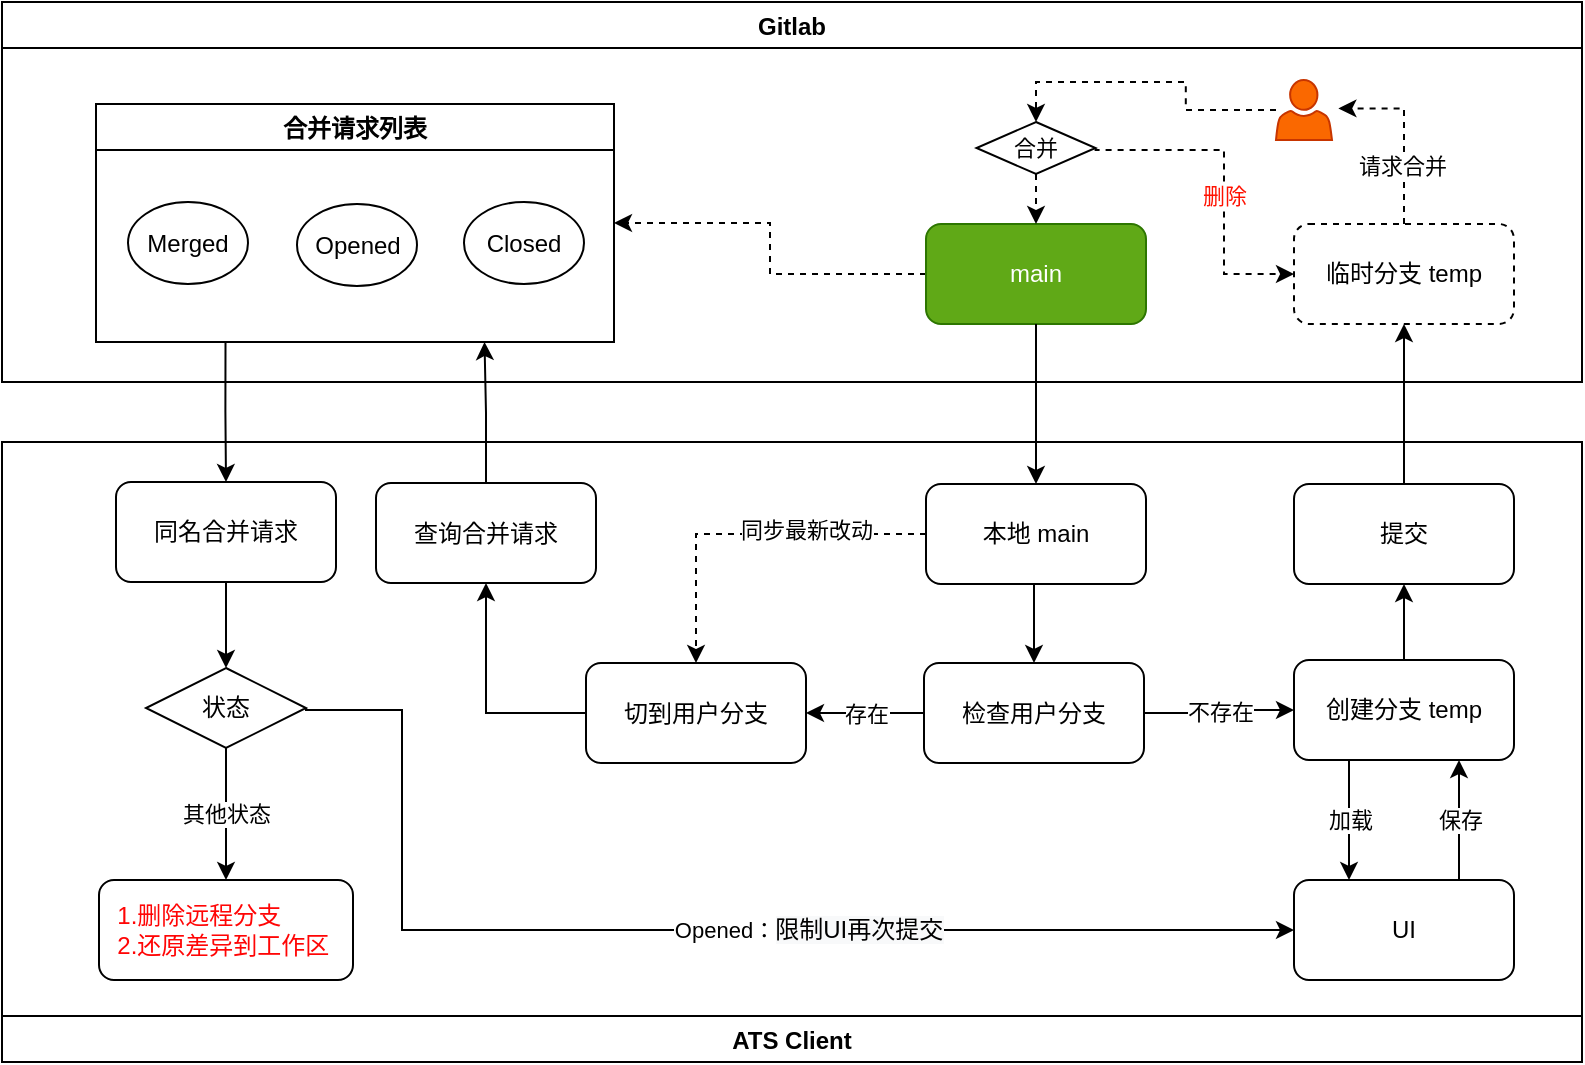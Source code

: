 <mxfile version="18.0.3" type="github">
  <diagram id="JWHZXMgrpeEiZYdzucM5" name="第 1 页">
    <mxGraphModel dx="2062" dy="762" grid="1" gridSize="10" guides="1" tooltips="1" connect="1" arrows="1" fold="1" page="1" pageScale="1" pageWidth="827" pageHeight="1169" math="0" shadow="0">
      <root>
        <mxCell id="0" />
        <mxCell id="1" parent="0" />
        <mxCell id="OzOOQE36SfWYD20R3lUw-1" value="Gitlab" style="swimlane;" parent="1" vertex="1">
          <mxGeometry x="19" y="40" width="790" height="190" as="geometry" />
        </mxCell>
        <mxCell id="OzOOQE36SfWYD20R3lUw-111" style="edgeStyle=orthogonalEdgeStyle;rounded=0;orthogonalLoop=1;jettySize=auto;html=1;exitX=0;exitY=0.5;exitDx=0;exitDy=0;entryX=1;entryY=0.5;entryDx=0;entryDy=0;dashed=1;fontColor=#000000;strokeColor=#000000;" parent="OzOOQE36SfWYD20R3lUw-1" source="OzOOQE36SfWYD20R3lUw-2" target="OzOOQE36SfWYD20R3lUw-106" edge="1">
          <mxGeometry relative="1" as="geometry" />
        </mxCell>
        <mxCell id="OzOOQE36SfWYD20R3lUw-2" value="main" style="rounded=1;whiteSpace=wrap;html=1;fillColor=#60a917;fontColor=#ffffff;strokeColor=#2D7600;" parent="OzOOQE36SfWYD20R3lUw-1" vertex="1">
          <mxGeometry x="462" y="111" width="110" height="50" as="geometry" />
        </mxCell>
        <mxCell id="OzOOQE36SfWYD20R3lUw-102" style="edgeStyle=orthogonalEdgeStyle;rounded=0;orthogonalLoop=1;jettySize=auto;html=1;exitX=0.5;exitY=0;exitDx=0;exitDy=0;entryX=1.114;entryY=0.473;entryDx=0;entryDy=0;entryPerimeter=0;dashed=1;fontColor=#000000;strokeColor=#000000;" parent="OzOOQE36SfWYD20R3lUw-1" source="OzOOQE36SfWYD20R3lUw-12" target="OzOOQE36SfWYD20R3lUw-98" edge="1">
          <mxGeometry relative="1" as="geometry">
            <Array as="points">
              <mxPoint x="701" y="53" />
            </Array>
          </mxGeometry>
        </mxCell>
        <mxCell id="OzOOQE36SfWYD20R3lUw-103" value="请求合并" style="edgeLabel;html=1;align=center;verticalAlign=middle;resizable=0;points=[];fontColor=#000000;" parent="OzOOQE36SfWYD20R3lUw-102" vertex="1" connectable="0">
          <mxGeometry x="-0.226" y="1" relative="1" as="geometry">
            <mxPoint y="6" as="offset" />
          </mxGeometry>
        </mxCell>
        <mxCell id="OzOOQE36SfWYD20R3lUw-12" value="临时分支 temp" style="rounded=1;whiteSpace=wrap;html=1;dashed=1;" parent="OzOOQE36SfWYD20R3lUw-1" vertex="1">
          <mxGeometry x="646" y="111" width="110" height="50" as="geometry" />
        </mxCell>
        <mxCell id="OzOOQE36SfWYD20R3lUw-98" value="" style="sketch=0;pointerEvents=1;shadow=0;dashed=0;html=1;strokeColor=#C73500;labelPosition=center;verticalLabelPosition=bottom;verticalAlign=top;outlineConnect=0;align=center;shape=mxgraph.office.users.user;fillColor=#fa6800;fontColor=#000000;" parent="OzOOQE36SfWYD20R3lUw-1" vertex="1">
          <mxGeometry x="637" y="39" width="28" height="30" as="geometry" />
        </mxCell>
        <mxCell id="OzOOQE36SfWYD20R3lUw-106" value="合并请求列表" style="swimlane;fontColor=#000000;gradientColor=#ffffff;" parent="OzOOQE36SfWYD20R3lUw-1" vertex="1">
          <mxGeometry x="47" y="51" width="259" height="119" as="geometry" />
        </mxCell>
        <mxCell id="OzOOQE36SfWYD20R3lUw-108" value="Merged" style="ellipse;whiteSpace=wrap;html=1;fontColor=#000000;gradientColor=#ffffff;" parent="OzOOQE36SfWYD20R3lUw-106" vertex="1">
          <mxGeometry x="16" y="49" width="60" height="41" as="geometry" />
        </mxCell>
        <mxCell id="OzOOQE36SfWYD20R3lUw-109" value="Opened" style="ellipse;whiteSpace=wrap;html=1;fontColor=#000000;gradientColor=#ffffff;" parent="OzOOQE36SfWYD20R3lUw-106" vertex="1">
          <mxGeometry x="100.5" y="50" width="60" height="41" as="geometry" />
        </mxCell>
        <mxCell id="OzOOQE36SfWYD20R3lUw-110" value="Closed" style="ellipse;whiteSpace=wrap;html=1;fontColor=#000000;gradientColor=#ffffff;" parent="OzOOQE36SfWYD20R3lUw-106" vertex="1">
          <mxGeometry x="184" y="49" width="60" height="41" as="geometry" />
        </mxCell>
        <mxCell id="psE9WnhXkmg0ZXA9j5WQ-4" style="edgeStyle=orthogonalEdgeStyle;rounded=0;orthogonalLoop=1;jettySize=auto;html=1;exitX=0.5;exitY=1;exitDx=0;exitDy=0;entryX=0.5;entryY=0;entryDx=0;entryDy=0;dashed=1;" edge="1" parent="OzOOQE36SfWYD20R3lUw-1" source="psE9WnhXkmg0ZXA9j5WQ-2" target="OzOOQE36SfWYD20R3lUw-2">
          <mxGeometry relative="1" as="geometry" />
        </mxCell>
        <mxCell id="psE9WnhXkmg0ZXA9j5WQ-6" value="删除" style="edgeStyle=orthogonalEdgeStyle;rounded=0;orthogonalLoop=1;jettySize=auto;html=1;exitX=1;exitY=0.5;exitDx=0;exitDy=0;entryX=0;entryY=0.5;entryDx=0;entryDy=0;fontColor=#FF1100;dashed=1;" edge="1" parent="OzOOQE36SfWYD20R3lUw-1" source="psE9WnhXkmg0ZXA9j5WQ-2" target="OzOOQE36SfWYD20R3lUw-12">
          <mxGeometry x="0.084" relative="1" as="geometry">
            <Array as="points">
              <mxPoint x="611" y="74" />
              <mxPoint x="611" y="136" />
            </Array>
            <mxPoint as="offset" />
          </mxGeometry>
        </mxCell>
        <mxCell id="psE9WnhXkmg0ZXA9j5WQ-2" value="&lt;span style=&quot;font-size: 11px; background-color: rgb(255, 255, 255);&quot;&gt;合并&lt;/span&gt;" style="rhombus;whiteSpace=wrap;html=1;verticalAlign=middle;fillColor=#FFFFFF;strokeColor=default;fontColor=#000000;sketch=0;shadow=0;dashed=0;" vertex="1" parent="OzOOQE36SfWYD20R3lUw-1">
          <mxGeometry x="487.25" y="60" width="59.5" height="26" as="geometry" />
        </mxCell>
        <mxCell id="psE9WnhXkmg0ZXA9j5WQ-3" value="" style="edgeStyle=orthogonalEdgeStyle;rounded=0;orthogonalLoop=1;jettySize=auto;html=1;entryX=0.5;entryY=0;entryDx=0;entryDy=0;dashed=1;" edge="1" parent="OzOOQE36SfWYD20R3lUw-1" source="OzOOQE36SfWYD20R3lUw-98" target="psE9WnhXkmg0ZXA9j5WQ-2">
          <mxGeometry relative="1" as="geometry" />
        </mxCell>
        <mxCell id="OzOOQE36SfWYD20R3lUw-13" value="ATS Client" style="swimlane;flipV=1;" parent="1" vertex="1">
          <mxGeometry x="19" y="260" width="790" height="310" as="geometry" />
        </mxCell>
        <mxCell id="OzOOQE36SfWYD20R3lUw-70" style="edgeStyle=orthogonalEdgeStyle;rounded=0;orthogonalLoop=1;jettySize=auto;html=1;exitX=0.5;exitY=1;exitDx=0;exitDy=0;entryX=0.5;entryY=0;entryDx=0;entryDy=0;" parent="OzOOQE36SfWYD20R3lUw-13" source="OzOOQE36SfWYD20R3lUw-16" target="OzOOQE36SfWYD20R3lUw-63" edge="1">
          <mxGeometry relative="1" as="geometry" />
        </mxCell>
        <mxCell id="OzOOQE36SfWYD20R3lUw-84" style="edgeStyle=orthogonalEdgeStyle;rounded=0;orthogonalLoop=1;jettySize=auto;html=1;exitX=0;exitY=0.5;exitDx=0;exitDy=0;entryX=0.5;entryY=0;entryDx=0;entryDy=0;fontColor=#000000;strokeColor=#000000;dashed=1;" parent="OzOOQE36SfWYD20R3lUw-13" source="OzOOQE36SfWYD20R3lUw-16" target="OzOOQE36SfWYD20R3lUw-82" edge="1">
          <mxGeometry relative="1" as="geometry" />
        </mxCell>
        <mxCell id="OzOOQE36SfWYD20R3lUw-86" value="同步最新改动" style="edgeLabel;html=1;align=center;verticalAlign=middle;resizable=0;points=[];fontColor=#000000;" parent="OzOOQE36SfWYD20R3lUw-84" vertex="1" connectable="0">
          <mxGeometry x="0.063" y="-2" relative="1" as="geometry">
            <mxPoint x="35" as="offset" />
          </mxGeometry>
        </mxCell>
        <mxCell id="OzOOQE36SfWYD20R3lUw-16" value="本地 main" style="rounded=1;whiteSpace=wrap;html=1;" parent="OzOOQE36SfWYD20R3lUw-13" vertex="1">
          <mxGeometry x="462" y="21" width="110" height="50" as="geometry" />
        </mxCell>
        <mxCell id="OzOOQE36SfWYD20R3lUw-91" style="edgeStyle=orthogonalEdgeStyle;rounded=0;orthogonalLoop=1;jettySize=auto;html=1;exitX=0.5;exitY=0;exitDx=0;exitDy=0;entryX=0.5;entryY=1;entryDx=0;entryDy=0;fontColor=#000000;strokeColor=#000000;" parent="OzOOQE36SfWYD20R3lUw-13" source="OzOOQE36SfWYD20R3lUw-34" target="OzOOQE36SfWYD20R3lUw-90" edge="1">
          <mxGeometry relative="1" as="geometry" />
        </mxCell>
        <mxCell id="OzOOQE36SfWYD20R3lUw-34" value="创建分支 temp" style="rounded=1;whiteSpace=wrap;html=1;" parent="OzOOQE36SfWYD20R3lUw-13" vertex="1">
          <mxGeometry x="646" y="109" width="110" height="50" as="geometry" />
        </mxCell>
        <mxCell id="OzOOQE36SfWYD20R3lUw-68" value="不存在" style="edgeStyle=orthogonalEdgeStyle;rounded=0;orthogonalLoop=1;jettySize=auto;html=1;exitX=1;exitY=0.5;exitDx=0;exitDy=0;entryX=0;entryY=0.5;entryDx=0;entryDy=0;" parent="OzOOQE36SfWYD20R3lUw-13" source="OzOOQE36SfWYD20R3lUw-63" target="OzOOQE36SfWYD20R3lUw-34" edge="1">
          <mxGeometry relative="1" as="geometry" />
        </mxCell>
        <mxCell id="OzOOQE36SfWYD20R3lUw-83" value="存在" style="edgeStyle=orthogonalEdgeStyle;rounded=0;orthogonalLoop=1;jettySize=auto;html=1;exitX=0;exitY=0.5;exitDx=0;exitDy=0;entryX=1;entryY=0.5;entryDx=0;entryDy=0;fontColor=#000000;strokeColor=#000000;" parent="OzOOQE36SfWYD20R3lUw-13" source="OzOOQE36SfWYD20R3lUw-63" target="OzOOQE36SfWYD20R3lUw-82" edge="1">
          <mxGeometry relative="1" as="geometry" />
        </mxCell>
        <mxCell id="OzOOQE36SfWYD20R3lUw-63" value="检查用户分支" style="rounded=1;whiteSpace=wrap;html=1;" parent="OzOOQE36SfWYD20R3lUw-13" vertex="1">
          <mxGeometry x="461" y="110.5" width="110" height="50" as="geometry" />
        </mxCell>
        <mxCell id="OzOOQE36SfWYD20R3lUw-66" value="查询合并请求" style="rounded=1;whiteSpace=wrap;html=1;" parent="OzOOQE36SfWYD20R3lUw-13" vertex="1">
          <mxGeometry x="187" y="20.5" width="110" height="50" as="geometry" />
        </mxCell>
        <mxCell id="OzOOQE36SfWYD20R3lUw-75" style="edgeStyle=orthogonalEdgeStyle;rounded=0;orthogonalLoop=1;jettySize=auto;html=1;exitX=0.5;exitY=1;exitDx=0;exitDy=0;entryX=0.5;entryY=0;entryDx=0;entryDy=0;" parent="OzOOQE36SfWYD20R3lUw-13" source="OzOOQE36SfWYD20R3lUw-71" target="OzOOQE36SfWYD20R3lUw-74" edge="1">
          <mxGeometry relative="1" as="geometry" />
        </mxCell>
        <mxCell id="OzOOQE36SfWYD20R3lUw-71" value="同名合并请求" style="rounded=1;whiteSpace=wrap;html=1;" parent="OzOOQE36SfWYD20R3lUw-13" vertex="1">
          <mxGeometry x="57" y="20" width="110" height="50" as="geometry" />
        </mxCell>
        <mxCell id="OzOOQE36SfWYD20R3lUw-88" value="其他状态" style="edgeStyle=orthogonalEdgeStyle;rounded=0;orthogonalLoop=1;jettySize=auto;html=1;exitX=0.5;exitY=1;exitDx=0;exitDy=0;fontColor=#000000;strokeColor=#000000;" parent="OzOOQE36SfWYD20R3lUw-13" source="OzOOQE36SfWYD20R3lUw-74" target="OzOOQE36SfWYD20R3lUw-87" edge="1">
          <mxGeometry relative="1" as="geometry" />
        </mxCell>
        <mxCell id="OzOOQE36SfWYD20R3lUw-74" value="状态" style="rhombus;whiteSpace=wrap;html=1;gradientColor=#ffffff;" parent="OzOOQE36SfWYD20R3lUw-13" vertex="1">
          <mxGeometry x="72" y="113" width="80" height="40" as="geometry" />
        </mxCell>
        <mxCell id="OzOOQE36SfWYD20R3lUw-85" style="edgeStyle=orthogonalEdgeStyle;rounded=0;orthogonalLoop=1;jettySize=auto;html=1;exitX=0;exitY=0.5;exitDx=0;exitDy=0;entryX=0.5;entryY=1;entryDx=0;entryDy=0;fontColor=#000000;strokeColor=#000000;" parent="OzOOQE36SfWYD20R3lUw-13" source="OzOOQE36SfWYD20R3lUw-82" target="OzOOQE36SfWYD20R3lUw-66" edge="1">
          <mxGeometry relative="1" as="geometry" />
        </mxCell>
        <mxCell id="OzOOQE36SfWYD20R3lUw-82" value="切到用户分支" style="rounded=1;whiteSpace=wrap;html=1;" parent="OzOOQE36SfWYD20R3lUw-13" vertex="1">
          <mxGeometry x="292" y="110.5" width="110" height="50" as="geometry" />
        </mxCell>
        <mxCell id="OzOOQE36SfWYD20R3lUw-87" value="&lt;font color=&quot;#ff0505&quot;&gt;&amp;nbsp; 1.删除远程分支&lt;br&gt;&amp;nbsp; 2.还原差异到工作区&lt;br&gt;&lt;/font&gt;" style="rounded=1;whiteSpace=wrap;html=1;align=left;" parent="OzOOQE36SfWYD20R3lUw-13" vertex="1">
          <mxGeometry x="48.5" y="219" width="127" height="50" as="geometry" />
        </mxCell>
        <mxCell id="OzOOQE36SfWYD20R3lUw-90" value="提交" style="rounded=1;whiteSpace=wrap;html=1;" parent="OzOOQE36SfWYD20R3lUw-13" vertex="1">
          <mxGeometry x="646" y="21" width="110" height="50" as="geometry" />
        </mxCell>
        <mxCell id="OzOOQE36SfWYD20R3lUw-36" value="UI" style="rounded=1;whiteSpace=wrap;html=1;" parent="OzOOQE36SfWYD20R3lUw-13" vertex="1">
          <mxGeometry x="646" y="219" width="110" height="50" as="geometry" />
        </mxCell>
        <mxCell id="OzOOQE36SfWYD20R3lUw-37" value="加载" style="edgeStyle=orthogonalEdgeStyle;rounded=0;orthogonalLoop=1;jettySize=auto;html=1;exitX=0.25;exitY=1;exitDx=0;exitDy=0;entryX=0.25;entryY=0;entryDx=0;entryDy=0;" parent="OzOOQE36SfWYD20R3lUw-13" source="OzOOQE36SfWYD20R3lUw-34" target="OzOOQE36SfWYD20R3lUw-36" edge="1">
          <mxGeometry relative="1" as="geometry" />
        </mxCell>
        <mxCell id="OzOOQE36SfWYD20R3lUw-38" value="保存" style="edgeStyle=orthogonalEdgeStyle;rounded=0;orthogonalLoop=1;jettySize=auto;html=1;exitX=0.75;exitY=0;exitDx=0;exitDy=0;entryX=0.75;entryY=1;entryDx=0;entryDy=0;" parent="OzOOQE36SfWYD20R3lUw-13" source="OzOOQE36SfWYD20R3lUw-36" target="OzOOQE36SfWYD20R3lUw-34" edge="1">
          <mxGeometry relative="1" as="geometry" />
        </mxCell>
        <mxCell id="OzOOQE36SfWYD20R3lUw-77" value="Opened：&lt;span style=&quot;font-size: 12px ; background-color: rgb(248 , 249 , 250)&quot;&gt;限制UI再次提交&lt;/span&gt;" style="edgeStyle=orthogonalEdgeStyle;rounded=0;orthogonalLoop=1;jettySize=auto;html=1;exitX=1;exitY=0.5;exitDx=0;exitDy=0;entryX=0;entryY=0.5;entryDx=0;entryDy=0;" parent="OzOOQE36SfWYD20R3lUw-13" source="OzOOQE36SfWYD20R3lUw-74" target="OzOOQE36SfWYD20R3lUw-36" edge="1">
          <mxGeometry x="0.196" relative="1" as="geometry">
            <mxPoint x="249" y="296" as="targetPoint" />
            <Array as="points">
              <mxPoint x="152" y="134" />
              <mxPoint x="200" y="134" />
              <mxPoint x="200" y="244" />
            </Array>
            <mxPoint as="offset" />
          </mxGeometry>
        </mxCell>
        <mxCell id="OzOOQE36SfWYD20R3lUw-33" style="edgeStyle=orthogonalEdgeStyle;rounded=0;orthogonalLoop=1;jettySize=auto;html=1;exitX=0.5;exitY=1;exitDx=0;exitDy=0;entryX=0.5;entryY=0;entryDx=0;entryDy=0;" parent="1" source="OzOOQE36SfWYD20R3lUw-2" target="OzOOQE36SfWYD20R3lUw-16" edge="1">
          <mxGeometry relative="1" as="geometry" />
        </mxCell>
        <mxCell id="OzOOQE36SfWYD20R3lUw-53" value="" style="edgeStyle=orthogonalEdgeStyle;rounded=0;orthogonalLoop=1;jettySize=auto;html=1;exitX=0.5;exitY=0;exitDx=0;exitDy=0;entryX=0.75;entryY=1;entryDx=0;entryDy=0;startArrow=none;" parent="1" source="OzOOQE36SfWYD20R3lUw-66" target="OzOOQE36SfWYD20R3lUw-106" edge="1">
          <mxGeometry x="0.066" y="5" relative="1" as="geometry">
            <mxPoint x="261" y="640.5" as="sourcePoint" />
            <mxPoint x="261" y="202" as="targetPoint" />
            <mxPoint y="1" as="offset" />
          </mxGeometry>
        </mxCell>
        <mxCell id="OzOOQE36SfWYD20R3lUw-72" style="edgeStyle=orthogonalEdgeStyle;rounded=0;orthogonalLoop=1;jettySize=auto;html=1;exitX=0.25;exitY=1;exitDx=0;exitDy=0;entryX=0.5;entryY=0;entryDx=0;entryDy=0;" parent="1" source="OzOOQE36SfWYD20R3lUw-106" target="OzOOQE36SfWYD20R3lUw-71" edge="1">
          <mxGeometry relative="1" as="geometry">
            <mxPoint x="131" y="202" as="sourcePoint" />
          </mxGeometry>
        </mxCell>
        <mxCell id="OzOOQE36SfWYD20R3lUw-92" style="edgeStyle=orthogonalEdgeStyle;rounded=0;orthogonalLoop=1;jettySize=auto;html=1;exitX=0.5;exitY=0;exitDx=0;exitDy=0;entryX=0.5;entryY=1;entryDx=0;entryDy=0;fontColor=#000000;strokeColor=#000000;" parent="1" source="OzOOQE36SfWYD20R3lUw-90" target="OzOOQE36SfWYD20R3lUw-12" edge="1">
          <mxGeometry relative="1" as="geometry" />
        </mxCell>
      </root>
    </mxGraphModel>
  </diagram>
</mxfile>

